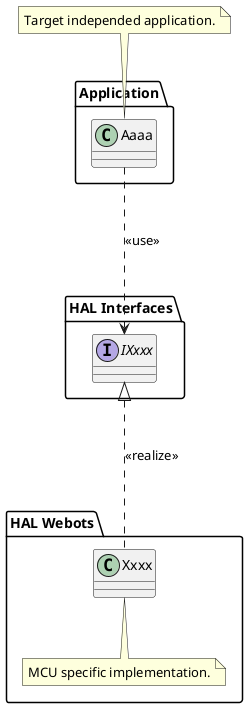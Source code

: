 @startuml Principle

package "Application" {
    class "Aaaa" as Aaaa
}

package "HAL Interfaces" {
    interface "IXxxx" as iXxxx
}

package "HAL Webots" {
    class "Xxxx" as XxxxMcu
    
    note bottom of XxxxMcu
        MCU specific implementation.
    end note
}

Aaaa ...> iXxxx: <<use>>
iXxxx <|... XxxxMcu: <<realize>>

note top of Aaaa
    Target independed application.
end note

@enduml